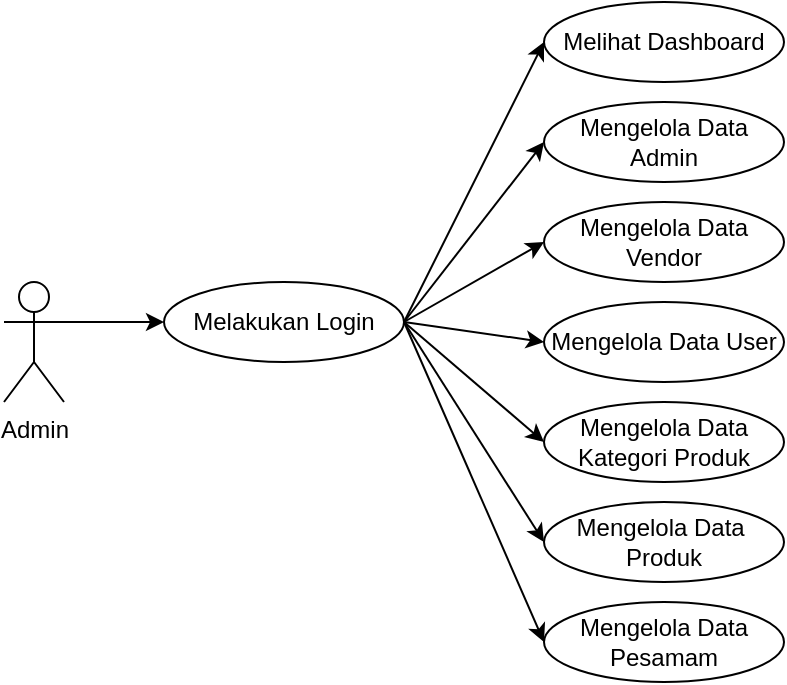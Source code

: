 <mxfile version="14.9.8" type="github"><diagram id="Acb45rc8BPQmOs9CNVb8" name="Page-1"><mxGraphModel dx="723" dy="383" grid="1" gridSize="10" guides="1" tooltips="1" connect="1" arrows="1" fold="1" page="1" pageScale="1" pageWidth="850" pageHeight="1100" math="0" shadow="0"><root><mxCell id="0"/><mxCell id="1" parent="0"/><mxCell id="rlCrrLA21eN-S7DFpJk2-1" value="Admin" style="shape=umlActor;verticalLabelPosition=bottom;verticalAlign=top;html=1;" vertex="1" parent="1"><mxGeometry x="200" y="190" width="30" height="60" as="geometry"/></mxCell><mxCell id="rlCrrLA21eN-S7DFpJk2-3" value="" style="endArrow=classic;html=1;exitX=1;exitY=0.333;exitDx=0;exitDy=0;exitPerimeter=0;" edge="1" parent="1" source="rlCrrLA21eN-S7DFpJk2-1" target="rlCrrLA21eN-S7DFpJk2-4"><mxGeometry width="50" height="50" relative="1" as="geometry"><mxPoint x="310" y="240" as="sourcePoint"/><mxPoint x="310" y="210" as="targetPoint"/></mxGeometry></mxCell><mxCell id="rlCrrLA21eN-S7DFpJk2-4" value="Melakukan Login" style="ellipse;whiteSpace=wrap;html=1;" vertex="1" parent="1"><mxGeometry x="280" y="190" width="120" height="40" as="geometry"/></mxCell><mxCell id="rlCrrLA21eN-S7DFpJk2-5" value="" style="endArrow=classic;html=1;exitX=1;exitY=0.5;exitDx=0;exitDy=0;entryX=0;entryY=0.5;entryDx=0;entryDy=0;" edge="1" parent="1" source="rlCrrLA21eN-S7DFpJk2-4" target="rlCrrLA21eN-S7DFpJk2-6"><mxGeometry width="50" height="50" relative="1" as="geometry"><mxPoint x="400" y="230" as="sourcePoint"/><mxPoint x="440" y="120" as="targetPoint"/></mxGeometry></mxCell><mxCell id="rlCrrLA21eN-S7DFpJk2-6" value="Melihat Dashboard" style="ellipse;whiteSpace=wrap;html=1;" vertex="1" parent="1"><mxGeometry x="470" y="50" width="120" height="40" as="geometry"/></mxCell><mxCell id="rlCrrLA21eN-S7DFpJk2-7" value="" style="endArrow=classic;html=1;exitX=1;exitY=0.5;exitDx=0;exitDy=0;entryX=0;entryY=0.5;entryDx=0;entryDy=0;" edge="1" parent="1" source="rlCrrLA21eN-S7DFpJk2-4" target="rlCrrLA21eN-S7DFpJk2-9"><mxGeometry width="50" height="50" relative="1" as="geometry"><mxPoint x="410" y="220" as="sourcePoint"/><mxPoint x="460" y="100" as="targetPoint"/></mxGeometry></mxCell><mxCell id="rlCrrLA21eN-S7DFpJk2-9" value="Mengelola Data Admin" style="ellipse;whiteSpace=wrap;html=1;" vertex="1" parent="1"><mxGeometry x="470" y="100" width="120" height="40" as="geometry"/></mxCell><mxCell id="rlCrrLA21eN-S7DFpJk2-10" value="Mengelola Data Vendor" style="ellipse;whiteSpace=wrap;html=1;" vertex="1" parent="1"><mxGeometry x="470" y="150" width="120" height="40" as="geometry"/></mxCell><mxCell id="rlCrrLA21eN-S7DFpJk2-11" value="" style="endArrow=classic;html=1;entryX=0;entryY=0.5;entryDx=0;entryDy=0;exitX=1;exitY=0.5;exitDx=0;exitDy=0;" edge="1" parent="1" source="rlCrrLA21eN-S7DFpJk2-4" target="rlCrrLA21eN-S7DFpJk2-10"><mxGeometry width="50" height="50" relative="1" as="geometry"><mxPoint x="430" y="210" as="sourcePoint"/><mxPoint x="470" y="130" as="targetPoint"/></mxGeometry></mxCell><mxCell id="rlCrrLA21eN-S7DFpJk2-12" value="Mengelola Data User" style="ellipse;whiteSpace=wrap;html=1;" vertex="1" parent="1"><mxGeometry x="470" y="200" width="120" height="40" as="geometry"/></mxCell><mxCell id="rlCrrLA21eN-S7DFpJk2-13" value="" style="endArrow=classic;html=1;entryX=0;entryY=0.5;entryDx=0;entryDy=0;exitX=1;exitY=0.5;exitDx=0;exitDy=0;" edge="1" parent="1" source="rlCrrLA21eN-S7DFpJk2-4" target="rlCrrLA21eN-S7DFpJk2-12"><mxGeometry width="50" height="50" relative="1" as="geometry"><mxPoint x="410.0" y="220" as="sourcePoint"/><mxPoint x="480.0" y="180" as="targetPoint"/></mxGeometry></mxCell><mxCell id="rlCrrLA21eN-S7DFpJk2-14" value="" style="endArrow=classic;html=1;entryX=0;entryY=0.5;entryDx=0;entryDy=0;exitX=1;exitY=0.5;exitDx=0;exitDy=0;" edge="1" parent="1" source="rlCrrLA21eN-S7DFpJk2-4" target="rlCrrLA21eN-S7DFpJk2-15"><mxGeometry width="50" height="50" relative="1" as="geometry"><mxPoint x="420.0" y="230" as="sourcePoint"/><mxPoint x="490.0" y="190" as="targetPoint"/></mxGeometry></mxCell><mxCell id="rlCrrLA21eN-S7DFpJk2-15" value="Mengelola Data Kategori Produk" style="ellipse;whiteSpace=wrap;html=1;" vertex="1" parent="1"><mxGeometry x="470" y="250" width="120" height="40" as="geometry"/></mxCell><mxCell id="rlCrrLA21eN-S7DFpJk2-16" value="Mengelola Data&amp;nbsp; Produk" style="ellipse;whiteSpace=wrap;html=1;" vertex="1" parent="1"><mxGeometry x="470" y="300" width="120" height="40" as="geometry"/></mxCell><mxCell id="rlCrrLA21eN-S7DFpJk2-17" value="" style="endArrow=classic;html=1;entryX=0;entryY=0.5;entryDx=0;entryDy=0;exitX=1;exitY=0.5;exitDx=0;exitDy=0;" edge="1" parent="1" source="rlCrrLA21eN-S7DFpJk2-4" target="rlCrrLA21eN-S7DFpJk2-16"><mxGeometry width="50" height="50" relative="1" as="geometry"><mxPoint x="390.0" y="240" as="sourcePoint"/><mxPoint x="460.0" y="300" as="targetPoint"/></mxGeometry></mxCell><mxCell id="rlCrrLA21eN-S7DFpJk2-18" value="" style="endArrow=classic;html=1;entryX=0;entryY=0.5;entryDx=0;entryDy=0;exitX=1;exitY=0.5;exitDx=0;exitDy=0;" edge="1" parent="1" source="rlCrrLA21eN-S7DFpJk2-4" target="rlCrrLA21eN-S7DFpJk2-19"><mxGeometry width="50" height="50" relative="1" as="geometry"><mxPoint x="370.0" y="250" as="sourcePoint"/><mxPoint x="440.0" y="360" as="targetPoint"/></mxGeometry></mxCell><mxCell id="rlCrrLA21eN-S7DFpJk2-19" value="Mengelola Data Pesamam" style="ellipse;whiteSpace=wrap;html=1;" vertex="1" parent="1"><mxGeometry x="470" y="350" width="120" height="40" as="geometry"/></mxCell></root></mxGraphModel></diagram></mxfile>